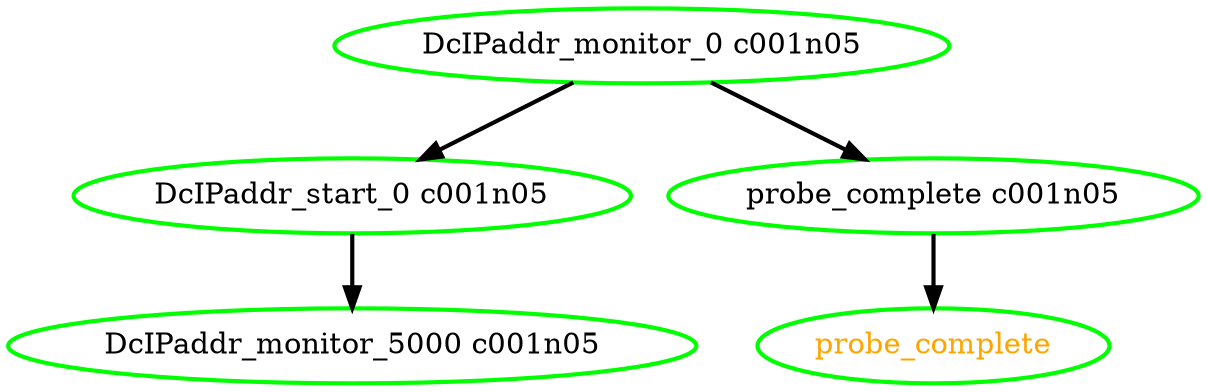  digraph "g" {
"DcIPaddr_monitor_0 c001n05" -> "DcIPaddr_start_0 c001n05" [ style = bold]
"DcIPaddr_monitor_0 c001n05" -> "probe_complete c001n05" [ style = bold]
"DcIPaddr_monitor_0 c001n05" [ style=bold color="green" fontcolor="black" ]
"DcIPaddr_monitor_5000 c001n05" [ style=bold color="green" fontcolor="black" ]
"DcIPaddr_start_0 c001n05" -> "DcIPaddr_monitor_5000 c001n05" [ style = bold]
"DcIPaddr_start_0 c001n05" [ style=bold color="green" fontcolor="black" ]
"probe_complete c001n05" -> "probe_complete" [ style = bold]
"probe_complete c001n05" [ style=bold color="green" fontcolor="black" ]
"probe_complete" [ style=bold color="green" fontcolor="orange" ]
}
